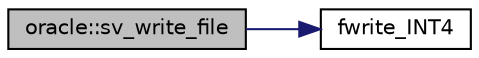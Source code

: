 digraph "oracle::sv_write_file"
{
  edge [fontname="Helvetica",fontsize="10",labelfontname="Helvetica",labelfontsize="10"];
  node [fontname="Helvetica",fontsize="10",shape=record];
  rankdir="LR";
  Node9769 [label="oracle::sv_write_file",height=0.2,width=0.4,color="black", fillcolor="grey75", style="filled", fontcolor="black"];
  Node9769 -> Node9770 [color="midnightblue",fontsize="10",style="solid",fontname="Helvetica"];
  Node9770 [label="fwrite_INT4",height=0.2,width=0.4,color="black", fillcolor="white", style="filled",URL="$df/dbf/sajeeb_8_c.html#a2e1091b3187c01029a1a1453ce9e8639"];
}
